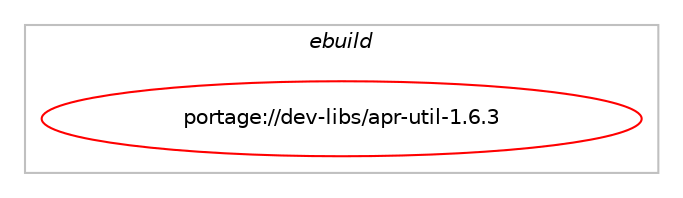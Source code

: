 digraph prolog {

# *************
# Graph options
# *************

newrank=true;
concentrate=true;
compound=true;
graph [rankdir=LR,fontname=Helvetica,fontsize=10,ranksep=1.5];#, ranksep=2.5, nodesep=0.2];
edge  [arrowhead=vee];
node  [fontname=Helvetica,fontsize=10];

# **********
# The ebuild
# **********

subgraph cluster_leftcol {
color=gray;
label=<<i>ebuild</i>>;
id [label="portage://dev-libs/apr-util-1.6.3", color=red, width=4, href="../dev-libs/apr-util-1.6.3.svg"];
}

# ****************
# The dependencies
# ****************

subgraph cluster_midcol {
color=gray;
label=<<i>dependencies</i>>;
subgraph cluster_compile {
fillcolor="#eeeeee";
style=filled;
label=<<i>compile</i>>;
# *** BEGIN UNKNOWN DEPENDENCY TYPE (TODO) ***
# id -> equal(use_conditional_group(positive,berkdb,portage://dev-libs/apr-util-1.6.3,[package_dependency(portage://dev-libs/apr-util-1.6.3,install,no,sys-libs,db,greaterequal,[4,,,4],any_same_slot,[])]))
# *** END UNKNOWN DEPENDENCY TYPE (TODO) ***

# *** BEGIN UNKNOWN DEPENDENCY TYPE (TODO) ***
# id -> equal(use_conditional_group(positive,gdbm,portage://dev-libs/apr-util-1.6.3,[package_dependency(portage://dev-libs/apr-util-1.6.3,install,no,sys-libs,gdbm,none,[,,],any_same_slot,[])]))
# *** END UNKNOWN DEPENDENCY TYPE (TODO) ***

# *** BEGIN UNKNOWN DEPENDENCY TYPE (TODO) ***
# id -> equal(use_conditional_group(positive,ldap,portage://dev-libs/apr-util-1.6.3,[package_dependency(portage://dev-libs/apr-util-1.6.3,install,no,net-nds,openldap,none,[,,],any_same_slot,[])]))
# *** END UNKNOWN DEPENDENCY TYPE (TODO) ***

# *** BEGIN UNKNOWN DEPENDENCY TYPE (TODO) ***
# id -> equal(use_conditional_group(positive,mysql,portage://dev-libs/apr-util-1.6.3,[any_of_group([package_dependency(portage://dev-libs/apr-util-1.6.3,install,no,dev-db,mariadb-connector-c,none,[,,],[],[]),package_dependency(portage://dev-libs/apr-util-1.6.3,install,no,dev-db,mysql-connector-c,greaterequal,[8,,,8],[],[])])]))
# *** END UNKNOWN DEPENDENCY TYPE (TODO) ***

# *** BEGIN UNKNOWN DEPENDENCY TYPE (TODO) ***
# id -> equal(use_conditional_group(positive,nss,portage://dev-libs/apr-util-1.6.3,[package_dependency(portage://dev-libs/apr-util-1.6.3,install,no,dev-libs,nss,none,[,,],[],[])]))
# *** END UNKNOWN DEPENDENCY TYPE (TODO) ***

# *** BEGIN UNKNOWN DEPENDENCY TYPE (TODO) ***
# id -> equal(use_conditional_group(positive,odbc,portage://dev-libs/apr-util-1.6.3,[package_dependency(portage://dev-libs/apr-util-1.6.3,install,no,dev-db,unixODBC,none,[,,],[],[])]))
# *** END UNKNOWN DEPENDENCY TYPE (TODO) ***

# *** BEGIN UNKNOWN DEPENDENCY TYPE (TODO) ***
# id -> equal(use_conditional_group(positive,openssl,portage://dev-libs/apr-util-1.6.3,[package_dependency(portage://dev-libs/apr-util-1.6.3,install,no,dev-libs,openssl,none,[,,],any_same_slot,[])]))
# *** END UNKNOWN DEPENDENCY TYPE (TODO) ***

# *** BEGIN UNKNOWN DEPENDENCY TYPE (TODO) ***
# id -> equal(use_conditional_group(positive,postgres,portage://dev-libs/apr-util-1.6.3,[package_dependency(portage://dev-libs/apr-util-1.6.3,install,no,dev-db,postgresql,none,[,,],any_same_slot,[])]))
# *** END UNKNOWN DEPENDENCY TYPE (TODO) ***

# *** BEGIN UNKNOWN DEPENDENCY TYPE (TODO) ***
# id -> equal(use_conditional_group(positive,sqlite,portage://dev-libs/apr-util-1.6.3,[package_dependency(portage://dev-libs/apr-util-1.6.3,install,no,dev-db,sqlite,none,[,,],[slot(3)],[])]))
# *** END UNKNOWN DEPENDENCY TYPE (TODO) ***

# *** BEGIN UNKNOWN DEPENDENCY TYPE (TODO) ***
# id -> equal(package_dependency(portage://dev-libs/apr-util-1.6.3,install,no,dev-libs,apr,greaterequal,[1.7.2,,,1.7.2],[slot(1),equal],[]))
# *** END UNKNOWN DEPENDENCY TYPE (TODO) ***

# *** BEGIN UNKNOWN DEPENDENCY TYPE (TODO) ***
# id -> equal(package_dependency(portage://dev-libs/apr-util-1.6.3,install,no,dev-libs,expat,none,[,,],[],[]))
# *** END UNKNOWN DEPENDENCY TYPE (TODO) ***

# *** BEGIN UNKNOWN DEPENDENCY TYPE (TODO) ***
# id -> equal(package_dependency(portage://dev-libs/apr-util-1.6.3,install,no,virtual,libcrypt,none,[,,],any_same_slot,[]))
# *** END UNKNOWN DEPENDENCY TYPE (TODO) ***

}
subgraph cluster_compileandrun {
fillcolor="#eeeeee";
style=filled;
label=<<i>compile and run</i>>;
}
subgraph cluster_run {
fillcolor="#eeeeee";
style=filled;
label=<<i>run</i>>;
# *** BEGIN UNKNOWN DEPENDENCY TYPE (TODO) ***
# id -> equal(use_conditional_group(positive,berkdb,portage://dev-libs/apr-util-1.6.3,[package_dependency(portage://dev-libs/apr-util-1.6.3,run,no,sys-libs,db,greaterequal,[4,,,4],any_same_slot,[])]))
# *** END UNKNOWN DEPENDENCY TYPE (TODO) ***

# *** BEGIN UNKNOWN DEPENDENCY TYPE (TODO) ***
# id -> equal(use_conditional_group(positive,gdbm,portage://dev-libs/apr-util-1.6.3,[package_dependency(portage://dev-libs/apr-util-1.6.3,run,no,sys-libs,gdbm,none,[,,],any_same_slot,[])]))
# *** END UNKNOWN DEPENDENCY TYPE (TODO) ***

# *** BEGIN UNKNOWN DEPENDENCY TYPE (TODO) ***
# id -> equal(use_conditional_group(positive,ldap,portage://dev-libs/apr-util-1.6.3,[package_dependency(portage://dev-libs/apr-util-1.6.3,run,no,net-nds,openldap,none,[,,],any_same_slot,[])]))
# *** END UNKNOWN DEPENDENCY TYPE (TODO) ***

# *** BEGIN UNKNOWN DEPENDENCY TYPE (TODO) ***
# id -> equal(use_conditional_group(positive,mysql,portage://dev-libs/apr-util-1.6.3,[any_of_group([package_dependency(portage://dev-libs/apr-util-1.6.3,run,no,dev-db,mariadb-connector-c,none,[,,],[],[]),package_dependency(portage://dev-libs/apr-util-1.6.3,run,no,dev-db,mysql-connector-c,greaterequal,[8,,,8],[],[])])]))
# *** END UNKNOWN DEPENDENCY TYPE (TODO) ***

# *** BEGIN UNKNOWN DEPENDENCY TYPE (TODO) ***
# id -> equal(use_conditional_group(positive,nss,portage://dev-libs/apr-util-1.6.3,[package_dependency(portage://dev-libs/apr-util-1.6.3,run,no,dev-libs,nss,none,[,,],[],[])]))
# *** END UNKNOWN DEPENDENCY TYPE (TODO) ***

# *** BEGIN UNKNOWN DEPENDENCY TYPE (TODO) ***
# id -> equal(use_conditional_group(positive,odbc,portage://dev-libs/apr-util-1.6.3,[package_dependency(portage://dev-libs/apr-util-1.6.3,run,no,dev-db,unixODBC,none,[,,],[],[])]))
# *** END UNKNOWN DEPENDENCY TYPE (TODO) ***

# *** BEGIN UNKNOWN DEPENDENCY TYPE (TODO) ***
# id -> equal(use_conditional_group(positive,openssl,portage://dev-libs/apr-util-1.6.3,[package_dependency(portage://dev-libs/apr-util-1.6.3,run,no,dev-libs,openssl,none,[,,],any_same_slot,[])]))
# *** END UNKNOWN DEPENDENCY TYPE (TODO) ***

# *** BEGIN UNKNOWN DEPENDENCY TYPE (TODO) ***
# id -> equal(use_conditional_group(positive,postgres,portage://dev-libs/apr-util-1.6.3,[package_dependency(portage://dev-libs/apr-util-1.6.3,run,no,dev-db,postgresql,none,[,,],any_same_slot,[])]))
# *** END UNKNOWN DEPENDENCY TYPE (TODO) ***

# *** BEGIN UNKNOWN DEPENDENCY TYPE (TODO) ***
# id -> equal(use_conditional_group(positive,sqlite,portage://dev-libs/apr-util-1.6.3,[package_dependency(portage://dev-libs/apr-util-1.6.3,run,no,dev-db,sqlite,none,[,,],[slot(3)],[])]))
# *** END UNKNOWN DEPENDENCY TYPE (TODO) ***

# *** BEGIN UNKNOWN DEPENDENCY TYPE (TODO) ***
# id -> equal(package_dependency(portage://dev-libs/apr-util-1.6.3,run,no,dev-libs,apr,greaterequal,[1.7.2,,,1.7.2],[slot(1),equal],[]))
# *** END UNKNOWN DEPENDENCY TYPE (TODO) ***

# *** BEGIN UNKNOWN DEPENDENCY TYPE (TODO) ***
# id -> equal(package_dependency(portage://dev-libs/apr-util-1.6.3,run,no,dev-libs,expat,none,[,,],[],[]))
# *** END UNKNOWN DEPENDENCY TYPE (TODO) ***

# *** BEGIN UNKNOWN DEPENDENCY TYPE (TODO) ***
# id -> equal(package_dependency(portage://dev-libs/apr-util-1.6.3,run,no,virtual,libcrypt,none,[,,],any_same_slot,[]))
# *** END UNKNOWN DEPENDENCY TYPE (TODO) ***

}
}

# **************
# The candidates
# **************

subgraph cluster_choices {
rank=same;
color=gray;
label=<<i>candidates</i>>;

}

}
